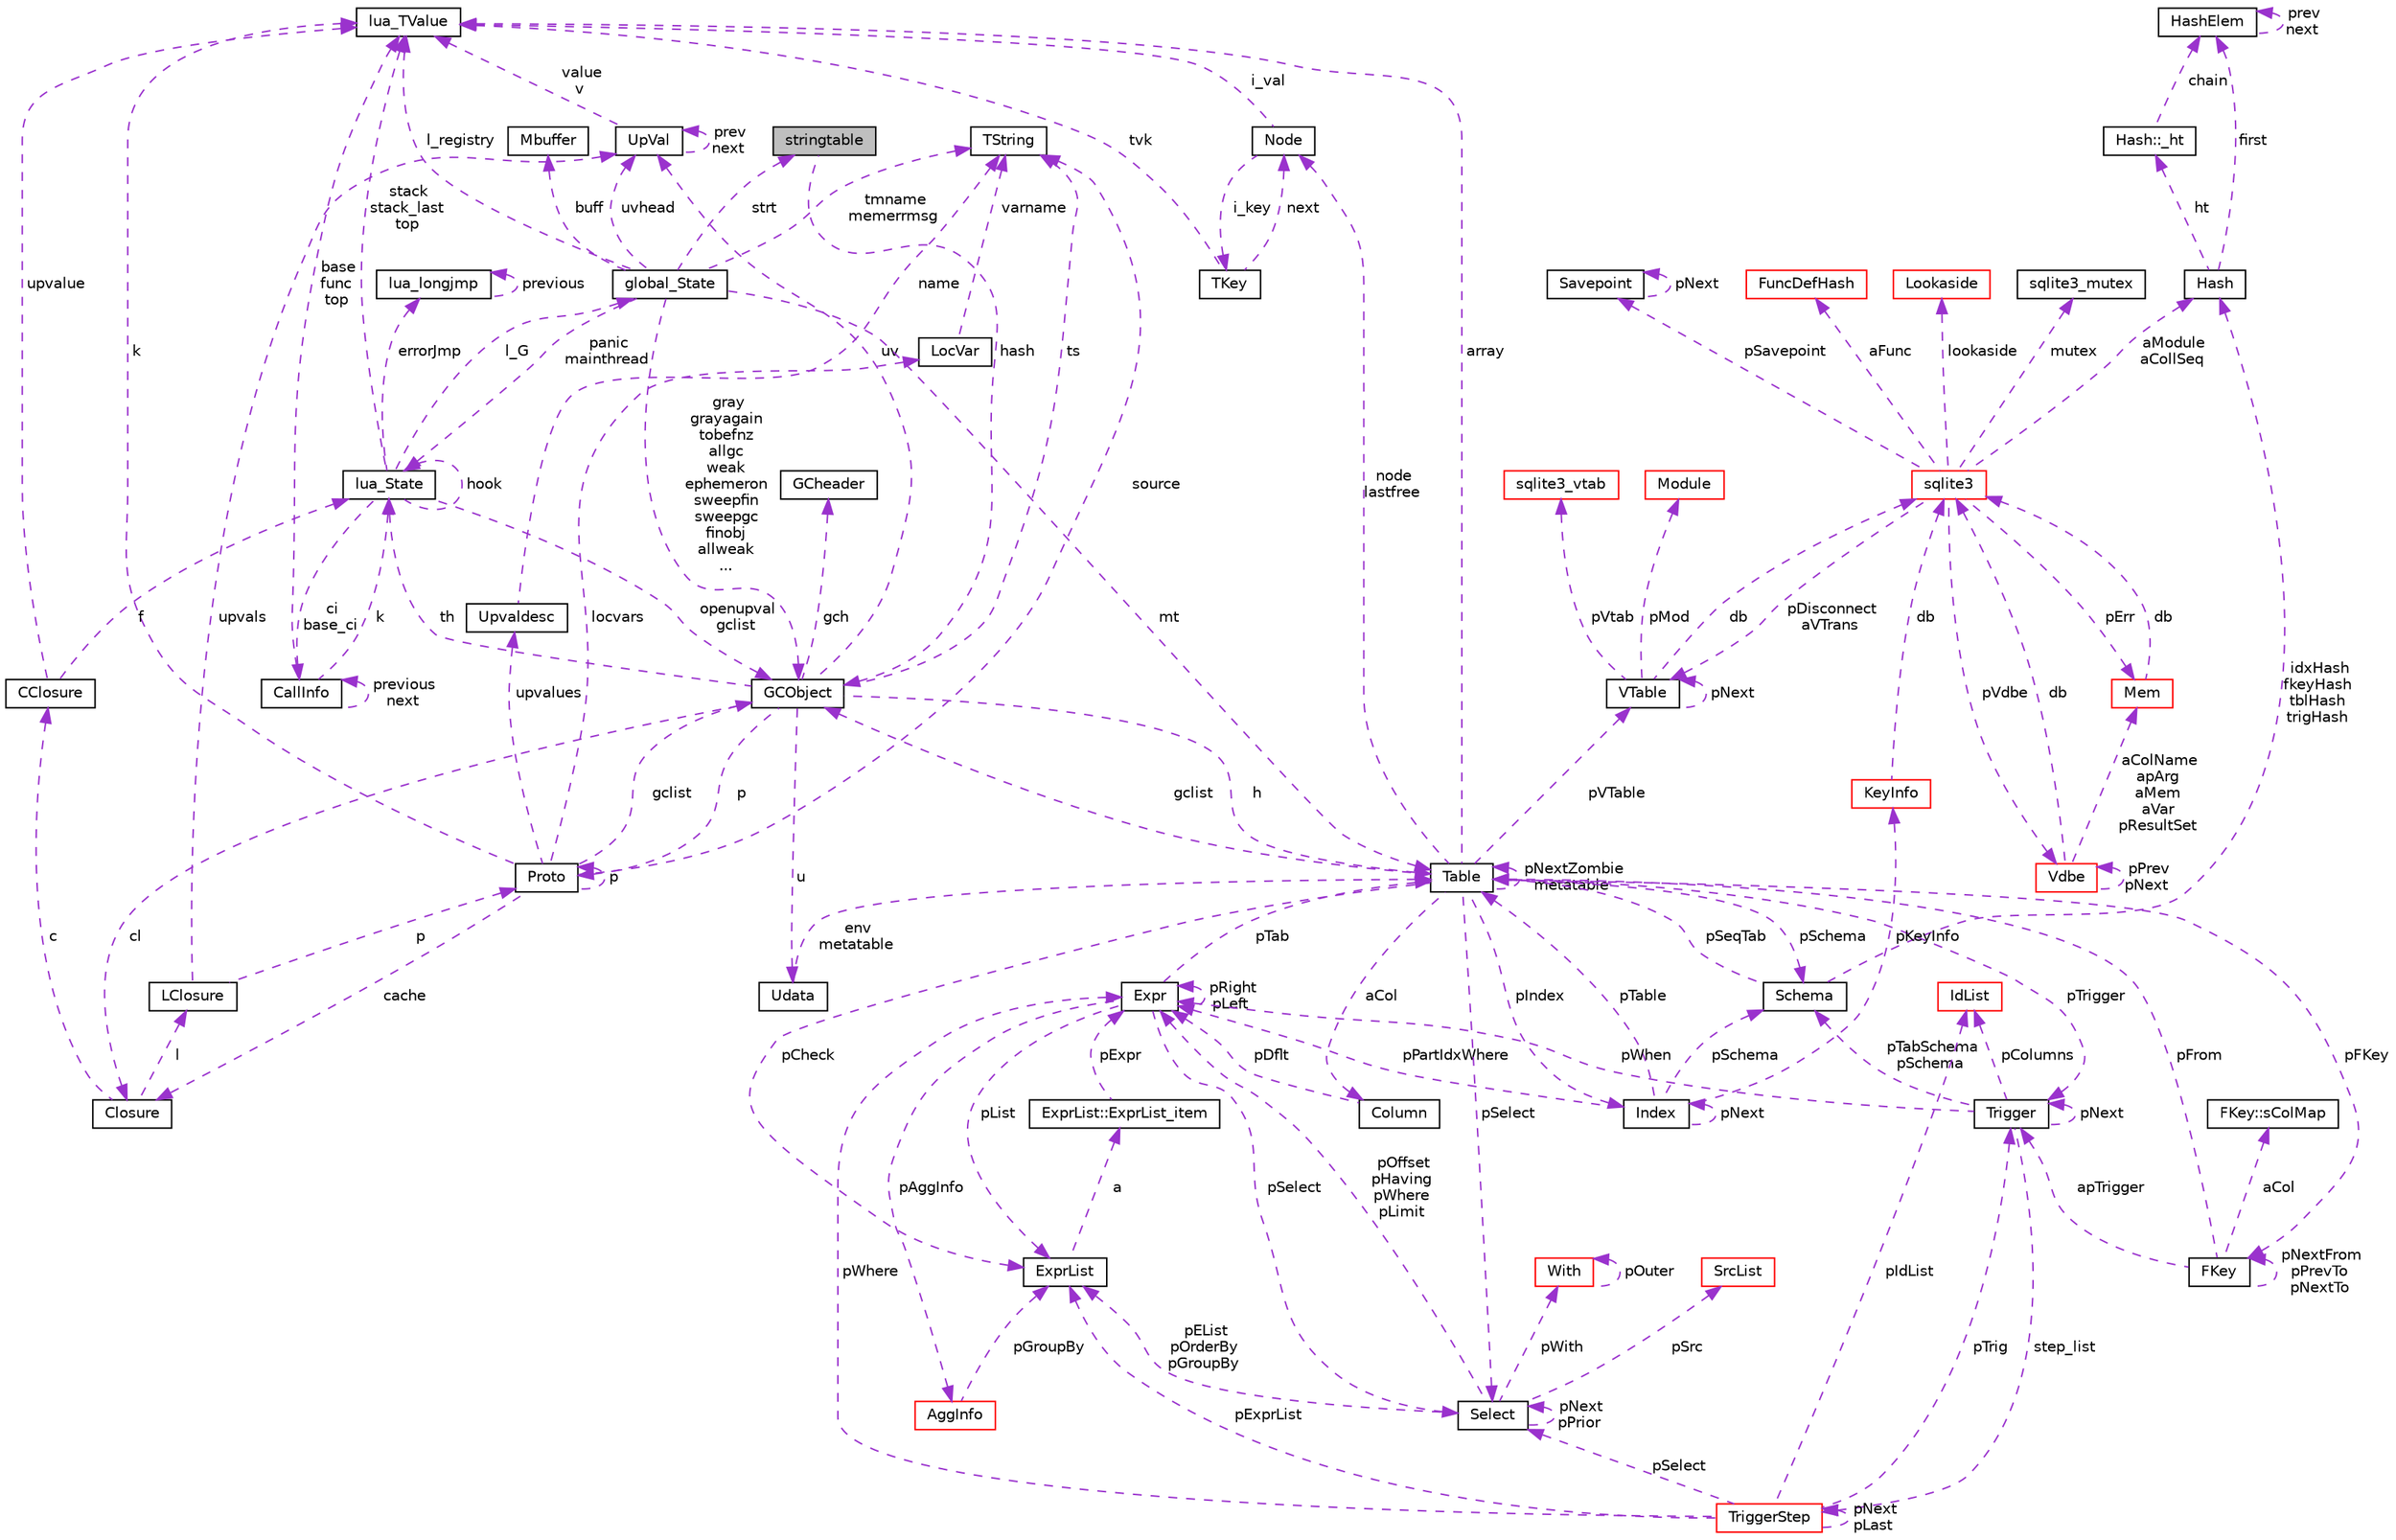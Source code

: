 digraph "stringtable"
{
  edge [fontname="Helvetica",fontsize="10",labelfontname="Helvetica",labelfontsize="10"];
  node [fontname="Helvetica",fontsize="10",shape=record];
  Node1 [label="stringtable",height=0.2,width=0.4,color="black", fillcolor="grey75", style="filled", fontcolor="black"];
  Node2 -> Node1 [dir="back",color="darkorchid3",fontsize="10",style="dashed",label=" hash" ,fontname="Helvetica"];
  Node2 [label="GCObject",height=0.2,width=0.4,color="black", fillcolor="white", style="filled",URL="$union_g_c_object.html"];
  Node3 -> Node2 [dir="back",color="darkorchid3",fontsize="10",style="dashed",label=" uv" ,fontname="Helvetica"];
  Node3 [label="UpVal",height=0.2,width=0.4,color="black", fillcolor="white", style="filled",URL="$struct_up_val.html"];
  Node3 -> Node3 [dir="back",color="darkorchid3",fontsize="10",style="dashed",label=" prev\nnext" ,fontname="Helvetica"];
  Node4 -> Node3 [dir="back",color="darkorchid3",fontsize="10",style="dashed",label=" value\nv" ,fontname="Helvetica"];
  Node4 [label="lua_TValue",height=0.2,width=0.4,color="black", fillcolor="white", style="filled",URL="$structlua___t_value.html"];
  Node5 -> Node2 [dir="back",color="darkorchid3",fontsize="10",style="dashed",label=" p" ,fontname="Helvetica"];
  Node5 [label="Proto",height=0.2,width=0.4,color="black", fillcolor="white", style="filled",URL="$struct_proto.html"];
  Node4 -> Node5 [dir="back",color="darkorchid3",fontsize="10",style="dashed",label=" k" ,fontname="Helvetica"];
  Node5 -> Node5 [dir="back",color="darkorchid3",fontsize="10",style="dashed",label=" p" ,fontname="Helvetica"];
  Node6 -> Node5 [dir="back",color="darkorchid3",fontsize="10",style="dashed",label=" locvars" ,fontname="Helvetica"];
  Node6 [label="LocVar",height=0.2,width=0.4,color="black", fillcolor="white", style="filled",URL="$struct_loc_var.html"];
  Node7 -> Node6 [dir="back",color="darkorchid3",fontsize="10",style="dashed",label=" varname" ,fontname="Helvetica"];
  Node7 [label="TString",height=0.2,width=0.4,color="black", fillcolor="white", style="filled",URL="$union_t_string.html"];
  Node7 -> Node5 [dir="back",color="darkorchid3",fontsize="10",style="dashed",label=" source" ,fontname="Helvetica"];
  Node8 -> Node5 [dir="back",color="darkorchid3",fontsize="10",style="dashed",label=" cache" ,fontname="Helvetica"];
  Node8 [label="Closure",height=0.2,width=0.4,color="black", fillcolor="white", style="filled",URL="$union_closure.html"];
  Node9 -> Node8 [dir="back",color="darkorchid3",fontsize="10",style="dashed",label=" c" ,fontname="Helvetica"];
  Node9 [label="CClosure",height=0.2,width=0.4,color="black", fillcolor="white", style="filled",URL="$struct_c_closure.html"];
  Node4 -> Node9 [dir="back",color="darkorchid3",fontsize="10",style="dashed",label=" upvalue" ,fontname="Helvetica"];
  Node10 -> Node9 [dir="back",color="darkorchid3",fontsize="10",style="dashed",label=" f" ,fontname="Helvetica"];
  Node10 [label="lua_State",height=0.2,width=0.4,color="black", fillcolor="white", style="filled",URL="$structlua___state.html"];
  Node4 -> Node10 [dir="back",color="darkorchid3",fontsize="10",style="dashed",label=" stack\nstack_last\ntop" ,fontname="Helvetica"];
  Node11 -> Node10 [dir="back",color="darkorchid3",fontsize="10",style="dashed",label=" errorJmp" ,fontname="Helvetica"];
  Node11 [label="lua_longjmp",height=0.2,width=0.4,color="black", fillcolor="white", style="filled",URL="$structlua__longjmp.html"];
  Node11 -> Node11 [dir="back",color="darkorchid3",fontsize="10",style="dashed",label=" previous" ,fontname="Helvetica"];
  Node12 -> Node10 [dir="back",color="darkorchid3",fontsize="10",style="dashed",label=" l_G" ,fontname="Helvetica"];
  Node12 [label="global_State",height=0.2,width=0.4,color="black", fillcolor="white", style="filled",URL="$structglobal___state.html"];
  Node3 -> Node12 [dir="back",color="darkorchid3",fontsize="10",style="dashed",label=" uvhead" ,fontname="Helvetica"];
  Node4 -> Node12 [dir="back",color="darkorchid3",fontsize="10",style="dashed",label=" l_registry" ,fontname="Helvetica"];
  Node1 -> Node12 [dir="back",color="darkorchid3",fontsize="10",style="dashed",label=" strt" ,fontname="Helvetica"];
  Node7 -> Node12 [dir="back",color="darkorchid3",fontsize="10",style="dashed",label=" tmname\nmemerrmsg" ,fontname="Helvetica"];
  Node13 -> Node12 [dir="back",color="darkorchid3",fontsize="10",style="dashed",label=" mt" ,fontname="Helvetica"];
  Node13 [label="Table",height=0.2,width=0.4,color="black", fillcolor="white", style="filled",URL="$struct_table.html"];
  Node14 -> Node13 [dir="back",color="darkorchid3",fontsize="10",style="dashed",label=" node\nlastfree" ,fontname="Helvetica"];
  Node14 [label="Node",height=0.2,width=0.4,color="black", fillcolor="white", style="filled",URL="$struct_node.html"];
  Node4 -> Node14 [dir="back",color="darkorchid3",fontsize="10",style="dashed",label=" i_val" ,fontname="Helvetica"];
  Node15 -> Node14 [dir="back",color="darkorchid3",fontsize="10",style="dashed",label=" i_key" ,fontname="Helvetica"];
  Node15 [label="TKey",height=0.2,width=0.4,color="black", fillcolor="white", style="filled",URL="$union_t_key.html"];
  Node14 -> Node15 [dir="back",color="darkorchid3",fontsize="10",style="dashed",label=" next" ,fontname="Helvetica"];
  Node4 -> Node15 [dir="back",color="darkorchid3",fontsize="10",style="dashed",label=" tvk" ,fontname="Helvetica"];
  Node16 -> Node13 [dir="back",color="darkorchid3",fontsize="10",style="dashed",label=" pSchema" ,fontname="Helvetica"];
  Node16 [label="Schema",height=0.2,width=0.4,color="black", fillcolor="white", style="filled",URL="$struct_schema.html"];
  Node13 -> Node16 [dir="back",color="darkorchid3",fontsize="10",style="dashed",label=" pSeqTab" ,fontname="Helvetica"];
  Node17 -> Node16 [dir="back",color="darkorchid3",fontsize="10",style="dashed",label=" idxHash\nfkeyHash\ntblHash\ntrigHash" ,fontname="Helvetica"];
  Node17 [label="Hash",height=0.2,width=0.4,color="black", fillcolor="white", style="filled",URL="$struct_hash.html"];
  Node18 -> Node17 [dir="back",color="darkorchid3",fontsize="10",style="dashed",label=" ht" ,fontname="Helvetica"];
  Node18 [label="Hash::_ht",height=0.2,width=0.4,color="black", fillcolor="white", style="filled",URL="$struct_hash_1_1__ht.html"];
  Node19 -> Node18 [dir="back",color="darkorchid3",fontsize="10",style="dashed",label=" chain" ,fontname="Helvetica"];
  Node19 [label="HashElem",height=0.2,width=0.4,color="black", fillcolor="white", style="filled",URL="$struct_hash_elem.html"];
  Node19 -> Node19 [dir="back",color="darkorchid3",fontsize="10",style="dashed",label=" prev\nnext" ,fontname="Helvetica"];
  Node19 -> Node17 [dir="back",color="darkorchid3",fontsize="10",style="dashed",label=" first" ,fontname="Helvetica"];
  Node4 -> Node13 [dir="back",color="darkorchid3",fontsize="10",style="dashed",label=" array" ,fontname="Helvetica"];
  Node20 -> Node13 [dir="back",color="darkorchid3",fontsize="10",style="dashed",label=" aCol" ,fontname="Helvetica"];
  Node20 [label="Column",height=0.2,width=0.4,color="black", fillcolor="white", style="filled",URL="$struct_column.html"];
  Node21 -> Node20 [dir="back",color="darkorchid3",fontsize="10",style="dashed",label=" pDflt" ,fontname="Helvetica"];
  Node21 [label="Expr",height=0.2,width=0.4,color="black", fillcolor="white", style="filled",URL="$struct_expr.html"];
  Node22 -> Node21 [dir="back",color="darkorchid3",fontsize="10",style="dashed",label=" pAggInfo" ,fontname="Helvetica"];
  Node22 [label="AggInfo",height=0.2,width=0.4,color="red", fillcolor="white", style="filled",URL="$struct_agg_info.html"];
  Node23 -> Node22 [dir="back",color="darkorchid3",fontsize="10",style="dashed",label=" pGroupBy" ,fontname="Helvetica"];
  Node23 [label="ExprList",height=0.2,width=0.4,color="black", fillcolor="white", style="filled",URL="$struct_expr_list.html"];
  Node24 -> Node23 [dir="back",color="darkorchid3",fontsize="10",style="dashed",label=" a" ,fontname="Helvetica"];
  Node24 [label="ExprList::ExprList_item",height=0.2,width=0.4,color="black", fillcolor="white", style="filled",URL="$struct_expr_list_1_1_expr_list__item.html"];
  Node21 -> Node24 [dir="back",color="darkorchid3",fontsize="10",style="dashed",label=" pExpr" ,fontname="Helvetica"];
  Node21 -> Node21 [dir="back",color="darkorchid3",fontsize="10",style="dashed",label=" pRight\npLeft" ,fontname="Helvetica"];
  Node13 -> Node21 [dir="back",color="darkorchid3",fontsize="10",style="dashed",label=" pTab" ,fontname="Helvetica"];
  Node25 -> Node21 [dir="back",color="darkorchid3",fontsize="10",style="dashed",label=" pSelect" ,fontname="Helvetica"];
  Node25 [label="Select",height=0.2,width=0.4,color="black", fillcolor="white", style="filled",URL="$struct_select.html"];
  Node21 -> Node25 [dir="back",color="darkorchid3",fontsize="10",style="dashed",label=" pOffset\npHaving\npWhere\npLimit" ,fontname="Helvetica"];
  Node26 -> Node25 [dir="back",color="darkorchid3",fontsize="10",style="dashed",label=" pWith" ,fontname="Helvetica"];
  Node26 [label="With",height=0.2,width=0.4,color="red", fillcolor="white", style="filled",URL="$struct_with.html"];
  Node26 -> Node26 [dir="back",color="darkorchid3",fontsize="10",style="dashed",label=" pOuter" ,fontname="Helvetica"];
  Node25 -> Node25 [dir="back",color="darkorchid3",fontsize="10",style="dashed",label=" pNext\npPrior" ,fontname="Helvetica"];
  Node27 -> Node25 [dir="back",color="darkorchid3",fontsize="10",style="dashed",label=" pSrc" ,fontname="Helvetica"];
  Node27 [label="SrcList",height=0.2,width=0.4,color="red", fillcolor="white", style="filled",URL="$struct_src_list.html"];
  Node23 -> Node25 [dir="back",color="darkorchid3",fontsize="10",style="dashed",label=" pEList\npOrderBy\npGroupBy" ,fontname="Helvetica"];
  Node23 -> Node21 [dir="back",color="darkorchid3",fontsize="10",style="dashed",label=" pList" ,fontname="Helvetica"];
  Node28 -> Node13 [dir="back",color="darkorchid3",fontsize="10",style="dashed",label=" pFKey" ,fontname="Helvetica"];
  Node28 [label="FKey",height=0.2,width=0.4,color="black", fillcolor="white", style="filled",URL="$struct_f_key.html"];
  Node29 -> Node28 [dir="back",color="darkorchid3",fontsize="10",style="dashed",label=" aCol" ,fontname="Helvetica"];
  Node29 [label="FKey::sColMap",height=0.2,width=0.4,color="black", fillcolor="white", style="filled",URL="$struct_f_key_1_1s_col_map.html"];
  Node28 -> Node28 [dir="back",color="darkorchid3",fontsize="10",style="dashed",label=" pNextFrom\npPrevTo\npNextTo" ,fontname="Helvetica"];
  Node13 -> Node28 [dir="back",color="darkorchid3",fontsize="10",style="dashed",label=" pFrom" ,fontname="Helvetica"];
  Node30 -> Node28 [dir="back",color="darkorchid3",fontsize="10",style="dashed",label=" apTrigger" ,fontname="Helvetica"];
  Node30 [label="Trigger",height=0.2,width=0.4,color="black", fillcolor="white", style="filled",URL="$struct_trigger.html"];
  Node31 -> Node30 [dir="back",color="darkorchid3",fontsize="10",style="dashed",label=" step_list" ,fontname="Helvetica"];
  Node31 [label="TriggerStep",height=0.2,width=0.4,color="red", fillcolor="white", style="filled",URL="$struct_trigger_step.html"];
  Node31 -> Node31 [dir="back",color="darkorchid3",fontsize="10",style="dashed",label=" pNext\npLast" ,fontname="Helvetica"];
  Node21 -> Node31 [dir="back",color="darkorchid3",fontsize="10",style="dashed",label=" pWhere" ,fontname="Helvetica"];
  Node32 -> Node31 [dir="back",color="darkorchid3",fontsize="10",style="dashed",label=" pIdList" ,fontname="Helvetica"];
  Node32 [label="IdList",height=0.2,width=0.4,color="red", fillcolor="white", style="filled",URL="$struct_id_list.html"];
  Node25 -> Node31 [dir="back",color="darkorchid3",fontsize="10",style="dashed",label=" pSelect" ,fontname="Helvetica"];
  Node30 -> Node31 [dir="back",color="darkorchid3",fontsize="10",style="dashed",label=" pTrig" ,fontname="Helvetica"];
  Node23 -> Node31 [dir="back",color="darkorchid3",fontsize="10",style="dashed",label=" pExprList" ,fontname="Helvetica"];
  Node16 -> Node30 [dir="back",color="darkorchid3",fontsize="10",style="dashed",label=" pTabSchema\npSchema" ,fontname="Helvetica"];
  Node21 -> Node30 [dir="back",color="darkorchid3",fontsize="10",style="dashed",label=" pWhen" ,fontname="Helvetica"];
  Node32 -> Node30 [dir="back",color="darkorchid3",fontsize="10",style="dashed",label=" pColumns" ,fontname="Helvetica"];
  Node30 -> Node30 [dir="back",color="darkorchid3",fontsize="10",style="dashed",label=" pNext" ,fontname="Helvetica"];
  Node33 -> Node13 [dir="back",color="darkorchid3",fontsize="10",style="dashed",label=" pVTable" ,fontname="Helvetica"];
  Node33 [label="VTable",height=0.2,width=0.4,color="black", fillcolor="white", style="filled",URL="$struct_v_table.html"];
  Node34 -> Node33 [dir="back",color="darkorchid3",fontsize="10",style="dashed",label=" db" ,fontname="Helvetica"];
  Node34 [label="sqlite3",height=0.2,width=0.4,color="red", fillcolor="white", style="filled",URL="$structsqlite3.html"];
  Node35 -> Node34 [dir="back",color="darkorchid3",fontsize="10",style="dashed",label=" pErr" ,fontname="Helvetica"];
  Node35 [label="Mem",height=0.2,width=0.4,color="red", fillcolor="white", style="filled",URL="$struct_mem.html"];
  Node34 -> Node35 [dir="back",color="darkorchid3",fontsize="10",style="dashed",label=" db" ,fontname="Helvetica"];
  Node36 -> Node34 [dir="back",color="darkorchid3",fontsize="10",style="dashed",label=" pVdbe" ,fontname="Helvetica"];
  Node36 [label="Vdbe",height=0.2,width=0.4,color="red", fillcolor="white", style="filled",URL="$struct_vdbe.html"];
  Node36 -> Node36 [dir="back",color="darkorchid3",fontsize="10",style="dashed",label=" pPrev\npNext" ,fontname="Helvetica"];
  Node35 -> Node36 [dir="back",color="darkorchid3",fontsize="10",style="dashed",label=" aColName\napArg\naMem\naVar\npResultSet" ,fontname="Helvetica"];
  Node34 -> Node36 [dir="back",color="darkorchid3",fontsize="10",style="dashed",label=" db" ,fontname="Helvetica"];
  Node37 -> Node34 [dir="back",color="darkorchid3",fontsize="10",style="dashed",label=" pSavepoint" ,fontname="Helvetica"];
  Node37 [label="Savepoint",height=0.2,width=0.4,color="black", fillcolor="white", style="filled",URL="$struct_savepoint.html"];
  Node37 -> Node37 [dir="back",color="darkorchid3",fontsize="10",style="dashed",label=" pNext" ,fontname="Helvetica"];
  Node38 -> Node34 [dir="back",color="darkorchid3",fontsize="10",style="dashed",label=" aFunc" ,fontname="Helvetica"];
  Node38 [label="FuncDefHash",height=0.2,width=0.4,color="red", fillcolor="white", style="filled",URL="$struct_func_def_hash.html"];
  Node39 -> Node34 [dir="back",color="darkorchid3",fontsize="10",style="dashed",label=" lookaside" ,fontname="Helvetica"];
  Node39 [label="Lookaside",height=0.2,width=0.4,color="red", fillcolor="white", style="filled",URL="$struct_lookaside.html"];
  Node40 -> Node34 [dir="back",color="darkorchid3",fontsize="10",style="dashed",label=" mutex" ,fontname="Helvetica"];
  Node40 [label="sqlite3_mutex",height=0.2,width=0.4,color="black", fillcolor="white", style="filled",URL="$structsqlite3__mutex.html"];
  Node33 -> Node34 [dir="back",color="darkorchid3",fontsize="10",style="dashed",label=" pDisconnect\naVTrans" ,fontname="Helvetica"];
  Node17 -> Node34 [dir="back",color="darkorchid3",fontsize="10",style="dashed",label=" aModule\naCollSeq" ,fontname="Helvetica"];
  Node33 -> Node33 [dir="back",color="darkorchid3",fontsize="10",style="dashed",label=" pNext" ,fontname="Helvetica"];
  Node41 -> Node33 [dir="back",color="darkorchid3",fontsize="10",style="dashed",label=" pMod" ,fontname="Helvetica"];
  Node41 [label="Module",height=0.2,width=0.4,color="red", fillcolor="white", style="filled",URL="$struct_module.html"];
  Node42 -> Node33 [dir="back",color="darkorchid3",fontsize="10",style="dashed",label=" pVtab" ,fontname="Helvetica"];
  Node42 [label="sqlite3_vtab",height=0.2,width=0.4,color="red", fillcolor="white", style="filled",URL="$structsqlite3__vtab.html"];
  Node13 -> Node13 [dir="back",color="darkorchid3",fontsize="10",style="dashed",label=" pNextZombie\nmetatable" ,fontname="Helvetica"];
  Node30 -> Node13 [dir="back",color="darkorchid3",fontsize="10",style="dashed",label=" pTrigger" ,fontname="Helvetica"];
  Node25 -> Node13 [dir="back",color="darkorchid3",fontsize="10",style="dashed",label=" pSelect" ,fontname="Helvetica"];
  Node2 -> Node13 [dir="back",color="darkorchid3",fontsize="10",style="dashed",label=" gclist" ,fontname="Helvetica"];
  Node23 -> Node13 [dir="back",color="darkorchid3",fontsize="10",style="dashed",label=" pCheck" ,fontname="Helvetica"];
  Node43 -> Node13 [dir="back",color="darkorchid3",fontsize="10",style="dashed",label=" pIndex" ,fontname="Helvetica"];
  Node43 [label="Index",height=0.2,width=0.4,color="black", fillcolor="white", style="filled",URL="$struct_index.html"];
  Node16 -> Node43 [dir="back",color="darkorchid3",fontsize="10",style="dashed",label=" pSchema" ,fontname="Helvetica"];
  Node21 -> Node43 [dir="back",color="darkorchid3",fontsize="10",style="dashed",label=" pPartIdxWhere" ,fontname="Helvetica"];
  Node13 -> Node43 [dir="back",color="darkorchid3",fontsize="10",style="dashed",label=" pTable" ,fontname="Helvetica"];
  Node44 -> Node43 [dir="back",color="darkorchid3",fontsize="10",style="dashed",label=" pKeyInfo" ,fontname="Helvetica"];
  Node44 [label="KeyInfo",height=0.2,width=0.4,color="red", fillcolor="white", style="filled",URL="$struct_key_info.html"];
  Node34 -> Node44 [dir="back",color="darkorchid3",fontsize="10",style="dashed",label=" db" ,fontname="Helvetica"];
  Node43 -> Node43 [dir="back",color="darkorchid3",fontsize="10",style="dashed",label=" pNext" ,fontname="Helvetica"];
  Node2 -> Node12 [dir="back",color="darkorchid3",fontsize="10",style="dashed",label=" gray\ngrayagain\ntobefnz\nallgc\nweak\nephemeron\nsweepfin\nsweepgc\nfinobj\nallweak\n..." ,fontname="Helvetica"];
  Node10 -> Node12 [dir="back",color="darkorchid3",fontsize="10",style="dashed",label=" panic\nmainthread" ,fontname="Helvetica"];
  Node45 -> Node12 [dir="back",color="darkorchid3",fontsize="10",style="dashed",label=" buff" ,fontname="Helvetica"];
  Node45 [label="Mbuffer",height=0.2,width=0.4,color="black", fillcolor="white", style="filled",URL="$struct_mbuffer.html"];
  Node2 -> Node10 [dir="back",color="darkorchid3",fontsize="10",style="dashed",label=" openupval\ngclist" ,fontname="Helvetica"];
  Node10 -> Node10 [dir="back",color="darkorchid3",fontsize="10",style="dashed",label=" hook" ,fontname="Helvetica"];
  Node46 -> Node10 [dir="back",color="darkorchid3",fontsize="10",style="dashed",label=" ci\nbase_ci" ,fontname="Helvetica"];
  Node46 [label="CallInfo",height=0.2,width=0.4,color="black", fillcolor="white", style="filled",URL="$struct_call_info.html"];
  Node4 -> Node46 [dir="back",color="darkorchid3",fontsize="10",style="dashed",label=" base\nfunc\ntop" ,fontname="Helvetica"];
  Node10 -> Node46 [dir="back",color="darkorchid3",fontsize="10",style="dashed",label=" k" ,fontname="Helvetica"];
  Node46 -> Node46 [dir="back",color="darkorchid3",fontsize="10",style="dashed",label=" previous\nnext" ,fontname="Helvetica"];
  Node47 -> Node8 [dir="back",color="darkorchid3",fontsize="10",style="dashed",label=" l" ,fontname="Helvetica"];
  Node47 [label="LClosure",height=0.2,width=0.4,color="black", fillcolor="white", style="filled",URL="$struct_l_closure.html"];
  Node3 -> Node47 [dir="back",color="darkorchid3",fontsize="10",style="dashed",label=" upvals" ,fontname="Helvetica"];
  Node5 -> Node47 [dir="back",color="darkorchid3",fontsize="10",style="dashed",label=" p" ,fontname="Helvetica"];
  Node2 -> Node5 [dir="back",color="darkorchid3",fontsize="10",style="dashed",label=" gclist" ,fontname="Helvetica"];
  Node48 -> Node5 [dir="back",color="darkorchid3",fontsize="10",style="dashed",label=" upvalues" ,fontname="Helvetica"];
  Node48 [label="Upvaldesc",height=0.2,width=0.4,color="black", fillcolor="white", style="filled",URL="$struct_upvaldesc.html"];
  Node7 -> Node48 [dir="back",color="darkorchid3",fontsize="10",style="dashed",label=" name" ,fontname="Helvetica"];
  Node7 -> Node2 [dir="back",color="darkorchid3",fontsize="10",style="dashed",label=" ts" ,fontname="Helvetica"];
  Node8 -> Node2 [dir="back",color="darkorchid3",fontsize="10",style="dashed",label=" cl" ,fontname="Helvetica"];
  Node49 -> Node2 [dir="back",color="darkorchid3",fontsize="10",style="dashed",label=" gch" ,fontname="Helvetica"];
  Node49 [label="GCheader",height=0.2,width=0.4,color="black", fillcolor="white", style="filled",URL="$struct_g_cheader.html"];
  Node13 -> Node2 [dir="back",color="darkorchid3",fontsize="10",style="dashed",label=" h" ,fontname="Helvetica"];
  Node50 -> Node2 [dir="back",color="darkorchid3",fontsize="10",style="dashed",label=" u" ,fontname="Helvetica"];
  Node50 [label="Udata",height=0.2,width=0.4,color="black", fillcolor="white", style="filled",URL="$union_udata.html"];
  Node13 -> Node50 [dir="back",color="darkorchid3",fontsize="10",style="dashed",label=" env\nmetatable" ,fontname="Helvetica"];
  Node10 -> Node2 [dir="back",color="darkorchid3",fontsize="10",style="dashed",label=" th" ,fontname="Helvetica"];
}
